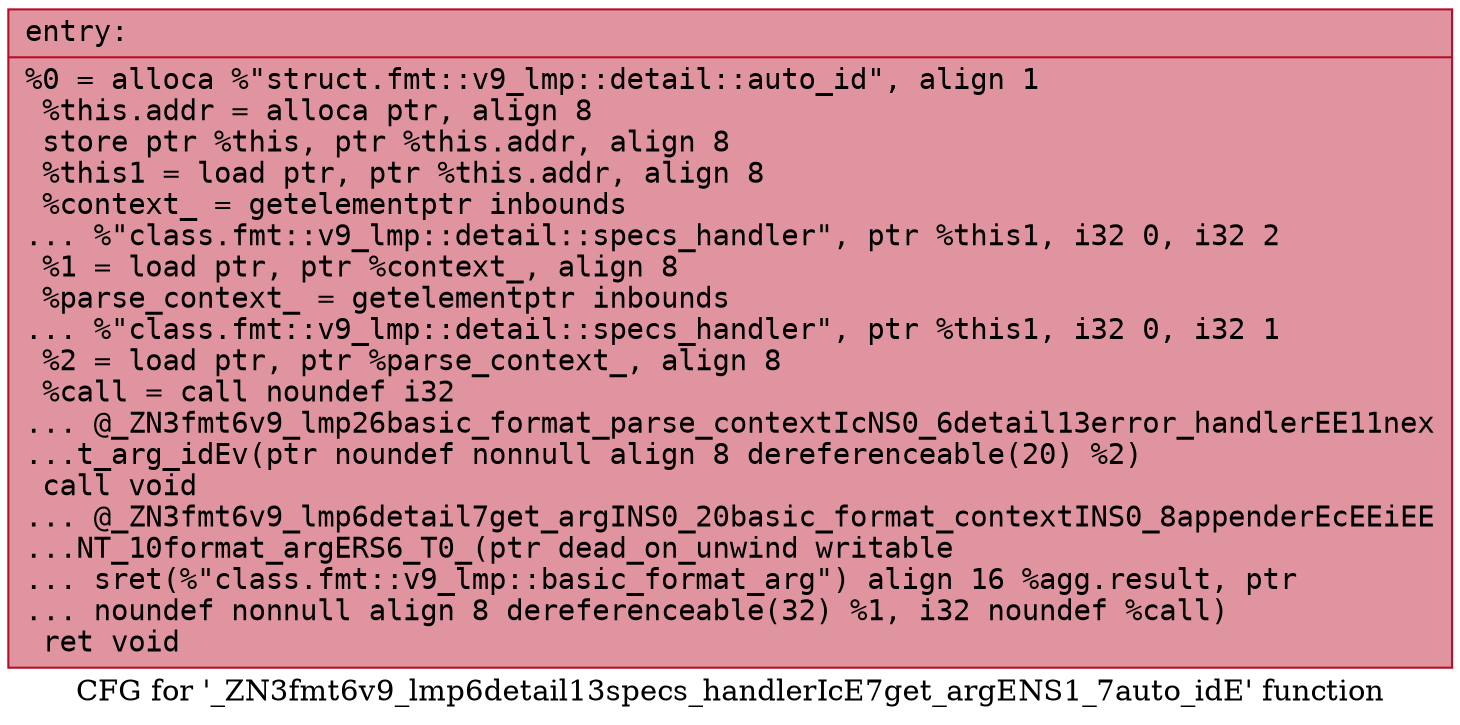 digraph "CFG for '_ZN3fmt6v9_lmp6detail13specs_handlerIcE7get_argENS1_7auto_idE' function" {
	label="CFG for '_ZN3fmt6v9_lmp6detail13specs_handlerIcE7get_argENS1_7auto_idE' function";

	Node0x55fec351df30 [shape=record,color="#b70d28ff", style=filled, fillcolor="#b70d2870" fontname="Courier",label="{entry:\l|  %0 = alloca %\"struct.fmt::v9_lmp::detail::auto_id\", align 1\l  %this.addr = alloca ptr, align 8\l  store ptr %this, ptr %this.addr, align 8\l  %this1 = load ptr, ptr %this.addr, align 8\l  %context_ = getelementptr inbounds\l... %\"class.fmt::v9_lmp::detail::specs_handler\", ptr %this1, i32 0, i32 2\l  %1 = load ptr, ptr %context_, align 8\l  %parse_context_ = getelementptr inbounds\l... %\"class.fmt::v9_lmp::detail::specs_handler\", ptr %this1, i32 0, i32 1\l  %2 = load ptr, ptr %parse_context_, align 8\l  %call = call noundef i32\l... @_ZN3fmt6v9_lmp26basic_format_parse_contextIcNS0_6detail13error_handlerEE11nex\l...t_arg_idEv(ptr noundef nonnull align 8 dereferenceable(20) %2)\l  call void\l... @_ZN3fmt6v9_lmp6detail7get_argINS0_20basic_format_contextINS0_8appenderEcEEiEE\l...NT_10format_argERS6_T0_(ptr dead_on_unwind writable\l... sret(%\"class.fmt::v9_lmp::basic_format_arg\") align 16 %agg.result, ptr\l... noundef nonnull align 8 dereferenceable(32) %1, i32 noundef %call)\l  ret void\l}"];
}
